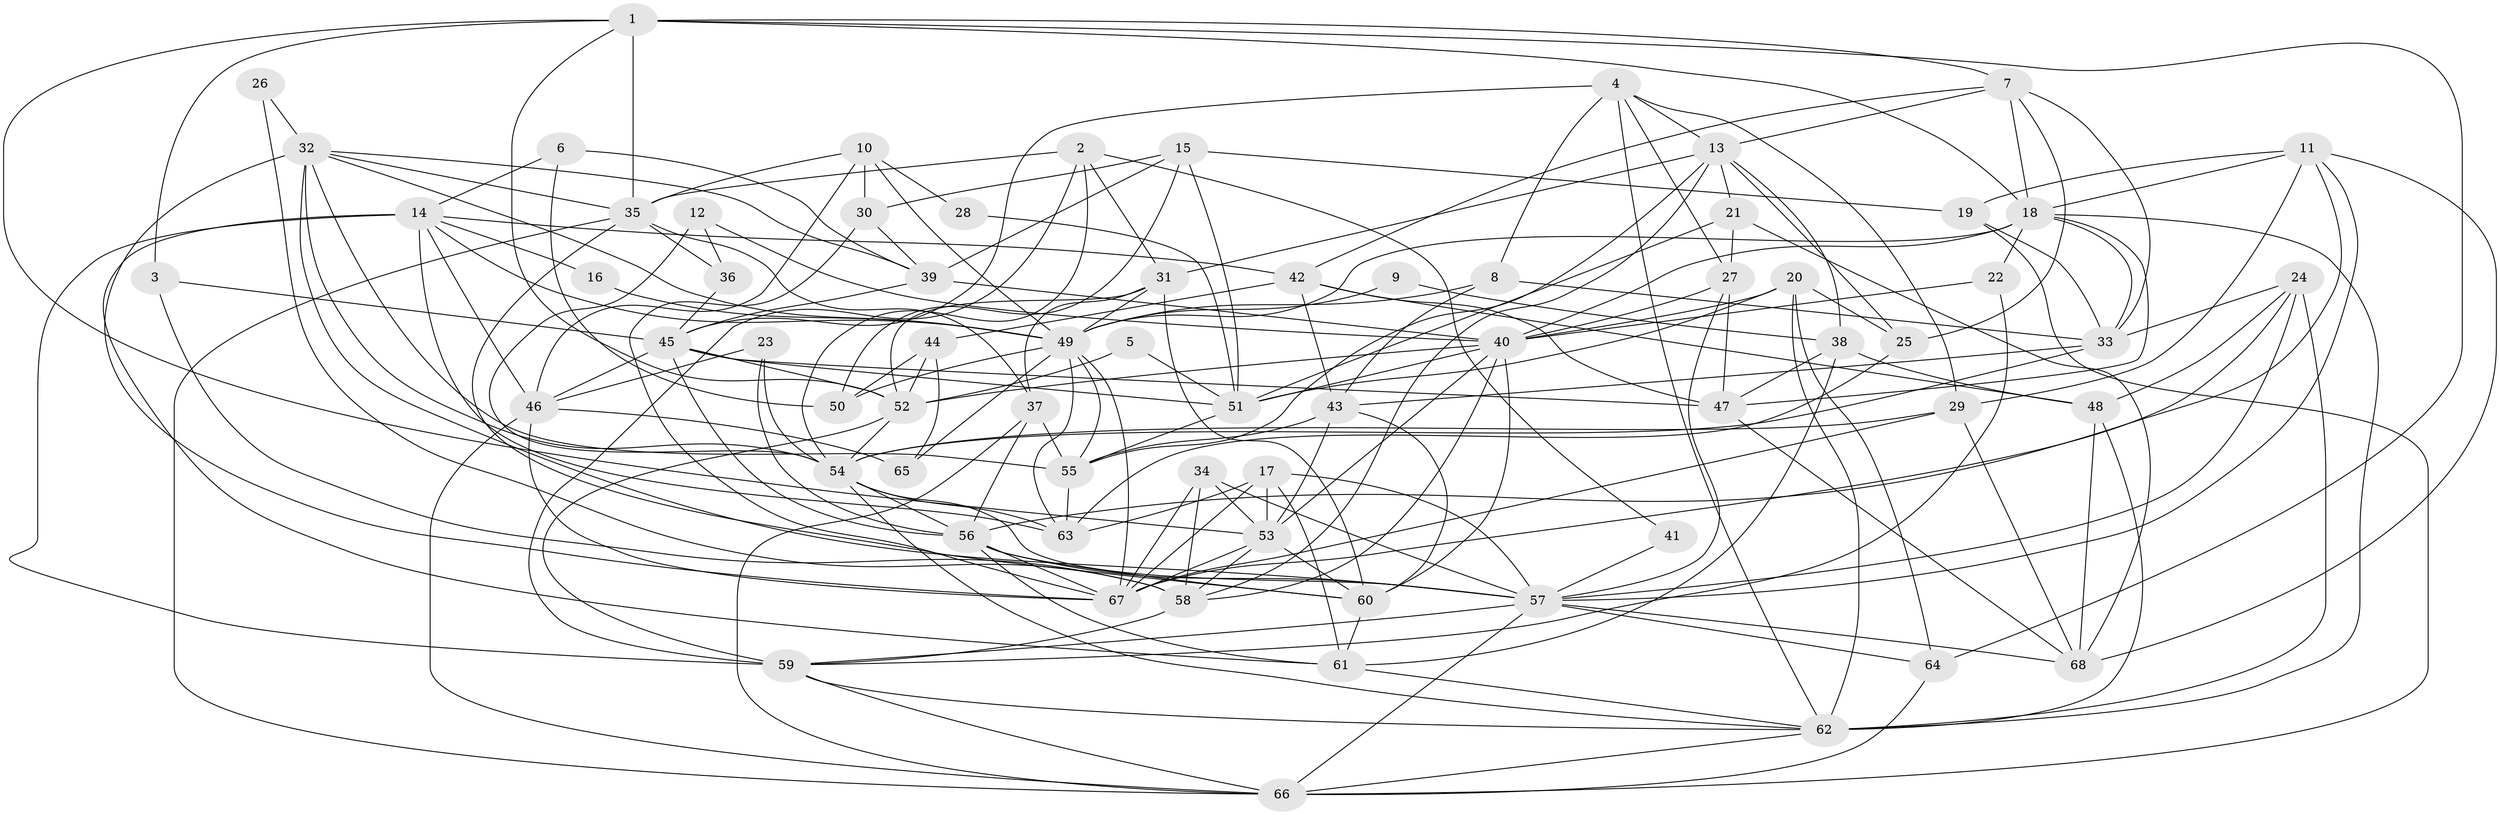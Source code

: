 // original degree distribution, {4: 0.27205882352941174, 6: 0.08823529411764706, 2: 0.15441176470588236, 3: 0.2426470588235294, 5: 0.19117647058823528, 7: 0.03676470588235294, 9: 0.014705882352941176}
// Generated by graph-tools (version 1.1) at 2025/50/03/09/25 03:50:12]
// undirected, 68 vertices, 199 edges
graph export_dot {
graph [start="1"]
  node [color=gray90,style=filled];
  1;
  2;
  3;
  4;
  5;
  6;
  7;
  8;
  9;
  10;
  11;
  12;
  13;
  14;
  15;
  16;
  17;
  18;
  19;
  20;
  21;
  22;
  23;
  24;
  25;
  26;
  27;
  28;
  29;
  30;
  31;
  32;
  33;
  34;
  35;
  36;
  37;
  38;
  39;
  40;
  41;
  42;
  43;
  44;
  45;
  46;
  47;
  48;
  49;
  50;
  51;
  52;
  53;
  54;
  55;
  56;
  57;
  58;
  59;
  60;
  61;
  62;
  63;
  64;
  65;
  66;
  67;
  68;
  1 -- 3 [weight=1.0];
  1 -- 7 [weight=1.0];
  1 -- 18 [weight=1.0];
  1 -- 35 [weight=1.0];
  1 -- 52 [weight=1.0];
  1 -- 53 [weight=1.0];
  1 -- 64 [weight=1.0];
  2 -- 31 [weight=1.0];
  2 -- 35 [weight=1.0];
  2 -- 41 [weight=1.0];
  2 -- 54 [weight=1.0];
  2 -- 59 [weight=1.0];
  3 -- 45 [weight=1.0];
  3 -- 58 [weight=1.0];
  4 -- 8 [weight=1.0];
  4 -- 13 [weight=1.0];
  4 -- 27 [weight=1.0];
  4 -- 29 [weight=1.0];
  4 -- 45 [weight=1.0];
  4 -- 62 [weight=1.0];
  5 -- 51 [weight=1.0];
  5 -- 52 [weight=1.0];
  6 -- 14 [weight=1.0];
  6 -- 39 [weight=1.0];
  6 -- 50 [weight=1.0];
  7 -- 13 [weight=1.0];
  7 -- 18 [weight=1.0];
  7 -- 25 [weight=1.0];
  7 -- 33 [weight=1.0];
  7 -- 42 [weight=1.0];
  8 -- 33 [weight=1.0];
  8 -- 43 [weight=1.0];
  8 -- 49 [weight=1.0];
  9 -- 38 [weight=1.0];
  9 -- 49 [weight=1.0];
  10 -- 28 [weight=1.0];
  10 -- 30 [weight=1.0];
  10 -- 35 [weight=1.0];
  10 -- 46 [weight=1.0];
  10 -- 49 [weight=1.0];
  11 -- 18 [weight=1.0];
  11 -- 19 [weight=1.0];
  11 -- 29 [weight=1.0];
  11 -- 56 [weight=1.0];
  11 -- 57 [weight=1.0];
  11 -- 68 [weight=1.0];
  12 -- 36 [weight=1.0];
  12 -- 40 [weight=1.0];
  12 -- 54 [weight=1.0];
  13 -- 21 [weight=1.0];
  13 -- 25 [weight=1.0];
  13 -- 31 [weight=1.0];
  13 -- 38 [weight=1.0];
  13 -- 55 [weight=1.0];
  13 -- 58 [weight=1.0];
  14 -- 16 [weight=1.0];
  14 -- 42 [weight=1.0];
  14 -- 46 [weight=1.0];
  14 -- 49 [weight=1.0];
  14 -- 59 [weight=1.0];
  14 -- 61 [weight=1.0];
  14 -- 63 [weight=1.0];
  15 -- 19 [weight=1.0];
  15 -- 30 [weight=1.0];
  15 -- 39 [weight=1.0];
  15 -- 50 [weight=1.0];
  15 -- 51 [weight=1.0];
  16 -- 49 [weight=1.0];
  17 -- 53 [weight=1.0];
  17 -- 57 [weight=1.0];
  17 -- 61 [weight=1.0];
  17 -- 63 [weight=1.0];
  17 -- 67 [weight=1.0];
  18 -- 22 [weight=1.0];
  18 -- 33 [weight=1.0];
  18 -- 40 [weight=1.0];
  18 -- 47 [weight=1.0];
  18 -- 49 [weight=1.0];
  18 -- 62 [weight=1.0];
  19 -- 33 [weight=1.0];
  19 -- 66 [weight=1.0];
  20 -- 25 [weight=1.0];
  20 -- 40 [weight=1.0];
  20 -- 51 [weight=1.0];
  20 -- 62 [weight=1.0];
  20 -- 64 [weight=1.0];
  21 -- 27 [weight=1.0];
  21 -- 51 [weight=1.0];
  21 -- 68 [weight=1.0];
  22 -- 40 [weight=1.0];
  22 -- 59 [weight=1.0];
  23 -- 46 [weight=1.0];
  23 -- 54 [weight=1.0];
  23 -- 56 [weight=1.0];
  24 -- 33 [weight=1.0];
  24 -- 48 [weight=1.0];
  24 -- 57 [weight=1.0];
  24 -- 62 [weight=1.0];
  24 -- 67 [weight=1.0];
  25 -- 63 [weight=1.0];
  26 -- 32 [weight=1.0];
  26 -- 58 [weight=1.0];
  27 -- 40 [weight=1.0];
  27 -- 47 [weight=1.0];
  27 -- 57 [weight=1.0];
  28 -- 51 [weight=1.0];
  29 -- 54 [weight=1.0];
  29 -- 67 [weight=1.0];
  29 -- 68 [weight=1.0];
  30 -- 39 [weight=1.0];
  30 -- 67 [weight=1.0];
  31 -- 37 [weight=1.0];
  31 -- 49 [weight=1.0];
  31 -- 52 [weight=1.0];
  31 -- 60 [weight=1.0];
  32 -- 35 [weight=1.0];
  32 -- 39 [weight=1.0];
  32 -- 49 [weight=1.0];
  32 -- 54 [weight=1.0];
  32 -- 55 [weight=1.0];
  32 -- 57 [weight=2.0];
  32 -- 67 [weight=1.0];
  33 -- 43 [weight=1.0];
  33 -- 54 [weight=1.0];
  34 -- 53 [weight=1.0];
  34 -- 57 [weight=1.0];
  34 -- 58 [weight=1.0];
  34 -- 67 [weight=1.0];
  35 -- 36 [weight=1.0];
  35 -- 37 [weight=1.0];
  35 -- 60 [weight=1.0];
  35 -- 66 [weight=1.0];
  36 -- 45 [weight=1.0];
  37 -- 55 [weight=1.0];
  37 -- 56 [weight=1.0];
  37 -- 66 [weight=1.0];
  38 -- 47 [weight=1.0];
  38 -- 48 [weight=1.0];
  38 -- 61 [weight=1.0];
  39 -- 40 [weight=1.0];
  39 -- 45 [weight=1.0];
  40 -- 51 [weight=1.0];
  40 -- 52 [weight=1.0];
  40 -- 53 [weight=1.0];
  40 -- 58 [weight=1.0];
  40 -- 60 [weight=1.0];
  41 -- 57 [weight=1.0];
  42 -- 43 [weight=1.0];
  42 -- 44 [weight=1.0];
  42 -- 47 [weight=1.0];
  42 -- 48 [weight=1.0];
  43 -- 53 [weight=1.0];
  43 -- 55 [weight=1.0];
  43 -- 60 [weight=1.0];
  44 -- 50 [weight=1.0];
  44 -- 52 [weight=1.0];
  44 -- 65 [weight=1.0];
  45 -- 46 [weight=1.0];
  45 -- 47 [weight=1.0];
  45 -- 51 [weight=1.0];
  45 -- 52 [weight=1.0];
  45 -- 56 [weight=1.0];
  46 -- 65 [weight=1.0];
  46 -- 66 [weight=1.0];
  46 -- 67 [weight=1.0];
  47 -- 68 [weight=1.0];
  48 -- 62 [weight=1.0];
  48 -- 68 [weight=1.0];
  49 -- 50 [weight=1.0];
  49 -- 55 [weight=1.0];
  49 -- 63 [weight=1.0];
  49 -- 65 [weight=1.0];
  49 -- 67 [weight=1.0];
  51 -- 55 [weight=1.0];
  52 -- 54 [weight=1.0];
  52 -- 59 [weight=1.0];
  53 -- 58 [weight=1.0];
  53 -- 60 [weight=1.0];
  53 -- 67 [weight=1.0];
  54 -- 56 [weight=1.0];
  54 -- 57 [weight=1.0];
  54 -- 62 [weight=1.0];
  54 -- 63 [weight=1.0];
  55 -- 63 [weight=1.0];
  56 -- 57 [weight=1.0];
  56 -- 60 [weight=1.0];
  56 -- 61 [weight=1.0];
  56 -- 67 [weight=1.0];
  57 -- 59 [weight=1.0];
  57 -- 64 [weight=1.0];
  57 -- 66 [weight=1.0];
  57 -- 68 [weight=1.0];
  58 -- 59 [weight=1.0];
  59 -- 62 [weight=1.0];
  59 -- 66 [weight=1.0];
  60 -- 61 [weight=1.0];
  61 -- 62 [weight=1.0];
  62 -- 66 [weight=1.0];
  64 -- 66 [weight=1.0];
}

